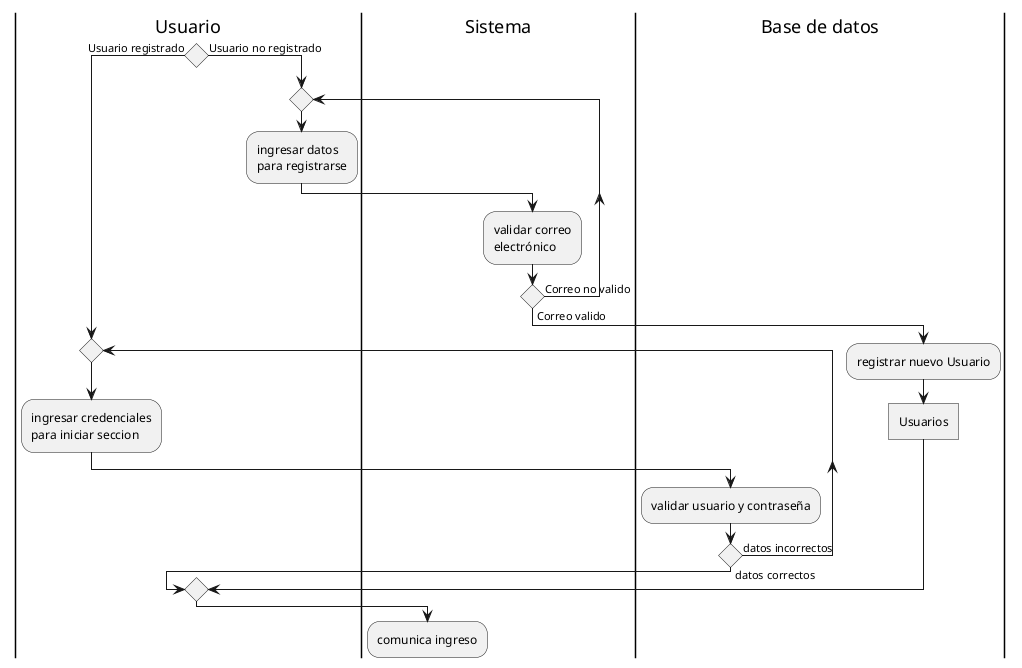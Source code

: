 @startuml
|Usuario|
if() then (Usuario registrado)
    label sp_lab0
    label sp_lab1
    label sp_lab2
    label sp_lab3
    label sp_lab4
    label sp_lab5
    label sp_lab6
    label sp_lab7
    label sp_lab8
    repeat 
    :ingresar credenciales 
    para iniciar seccion; 
    |Sistema|
    |Base de datos|
    :validar usuario y contraseña;
    repeat while ( ) is (datos incorrectos) not (datos correctos)


else (Usuario no registrado)  
    |Usuario|
        repeat 
        :ingresar datos 
        para registrarse;
        |Sistema|
        :validar correo 
        electrónico;
        repeat while( ) is (Correo no valido) not(Correo valido)
    |Base de datos|
    :registrar nuevo Usuario;
    :Usuarios]
endif
|Sistema|
:comunica ingreso;
@enduml